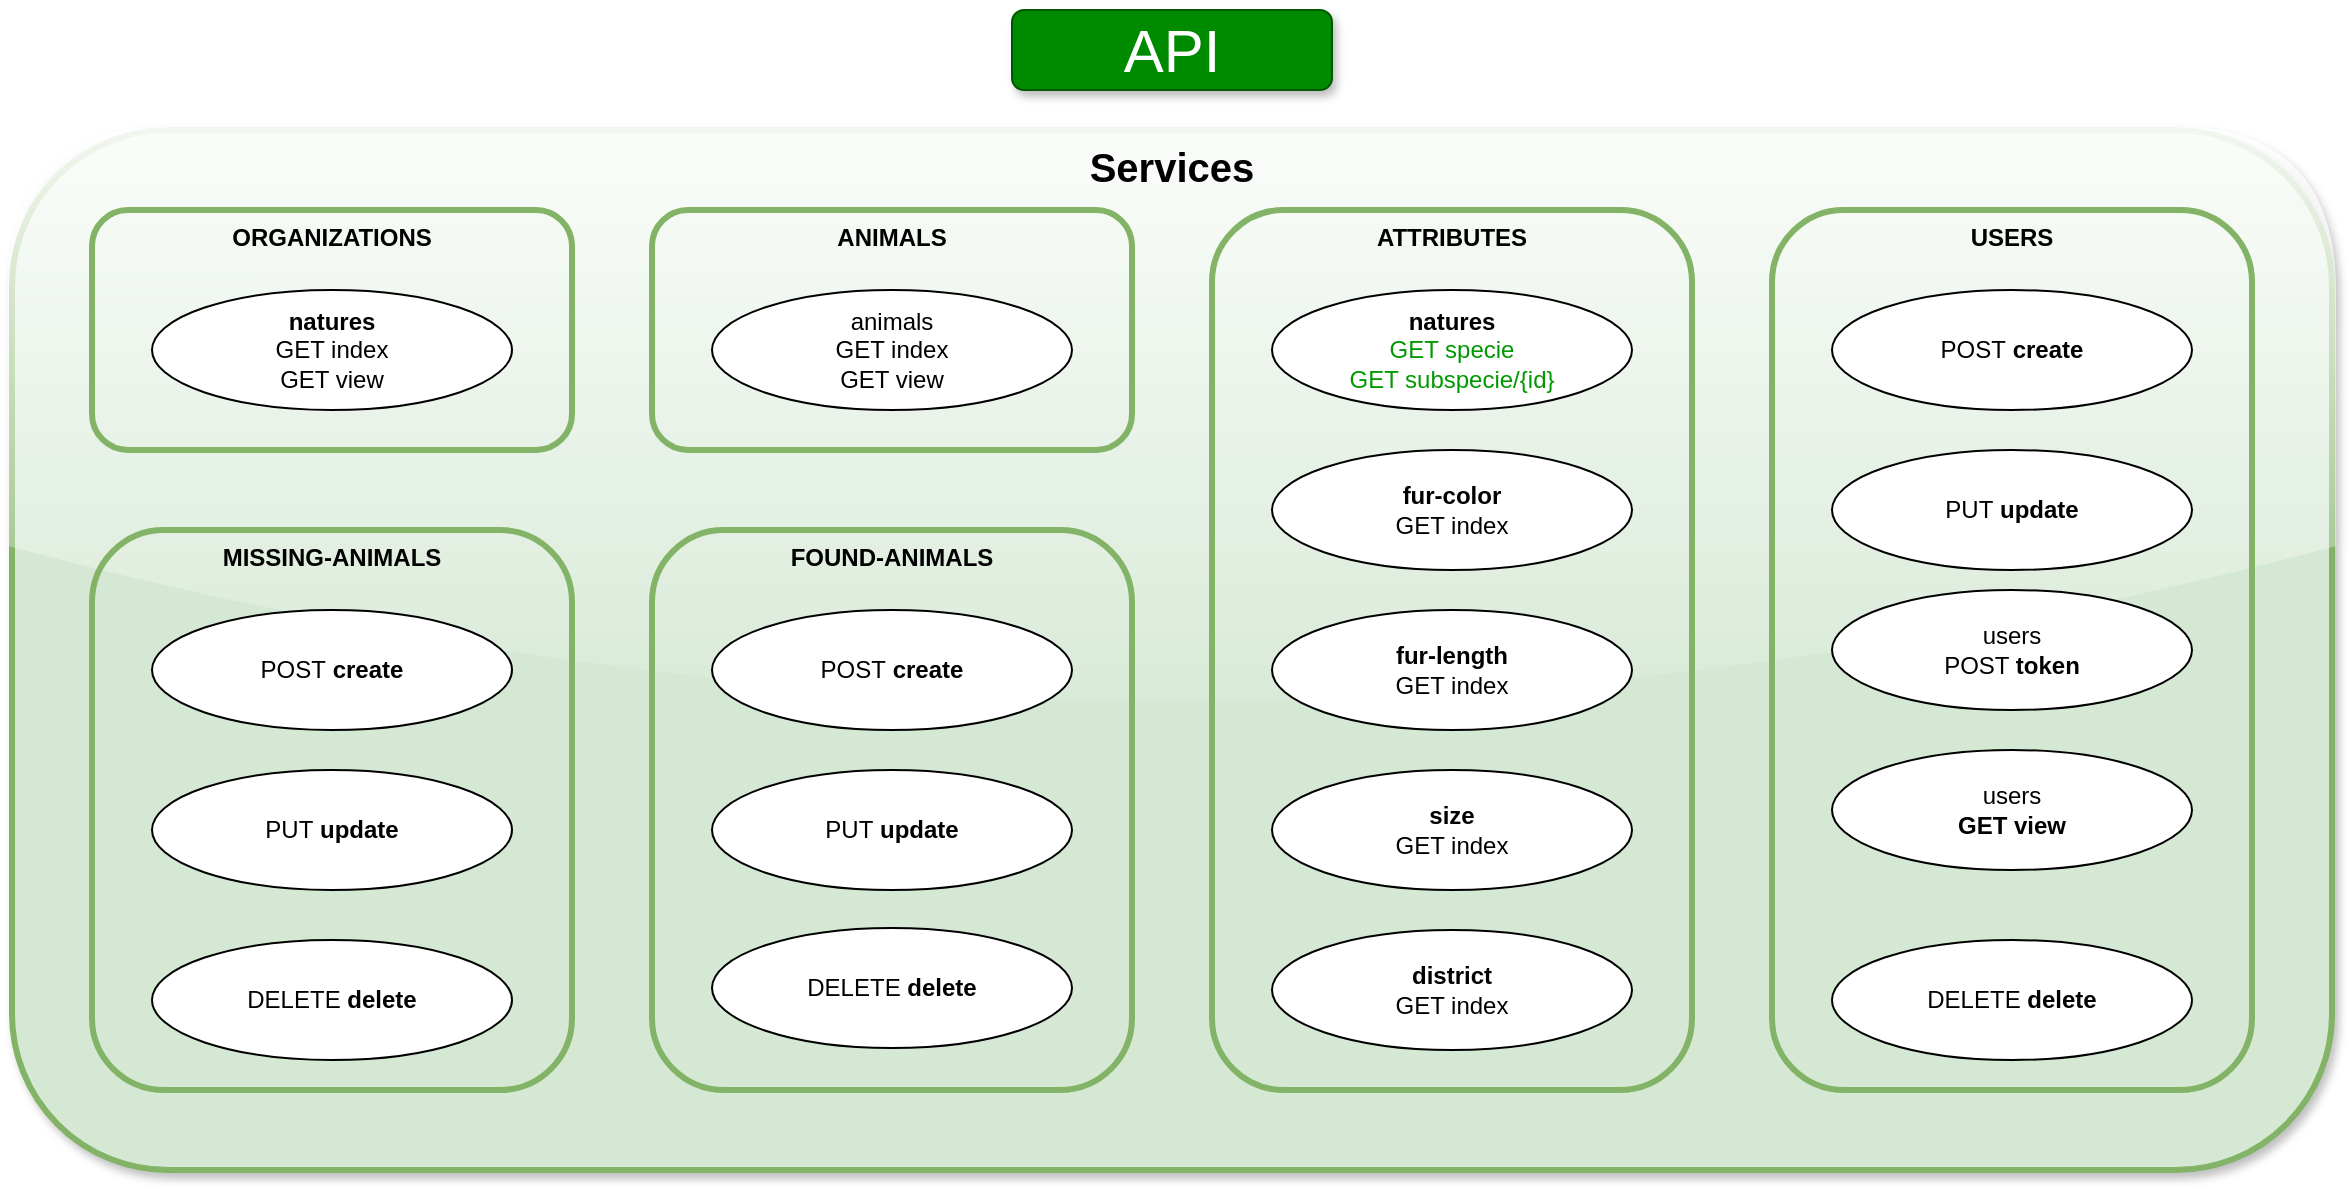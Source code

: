 <mxfile version="12.9.13" type="device"><diagram id="he8Y9W-l-CtBFMt19x_J" name="Page-1"><mxGraphModel dx="3327" dy="967" grid="1" gridSize="10" guides="1" tooltips="1" connect="1" arrows="1" fold="1" page="1" pageScale="1" pageWidth="827" pageHeight="1169" math="0" shadow="0"><root><mxCell id="0"/><mxCell id="1" parent="0"/><mxCell id="2PmF6Wx8AGMX61B_a49G-36" value="&lt;font style=&quot;font-size: 20px&quot;&gt;&lt;b&gt;Services&lt;/b&gt;&lt;/font&gt;" style="rounded=1;whiteSpace=wrap;html=1;strokeWidth=3;fillColor=#d5e8d4;verticalAlign=top;strokeColor=#82b366;glass=1;shadow=1;comic=0;" parent="1" vertex="1"><mxGeometry x="-1600" y="120" width="1160" height="520" as="geometry"/></mxCell><mxCell id="2PmF6Wx8AGMX61B_a49G-17" value="&lt;b&gt;MISSING-ANIMALS&lt;/b&gt;" style="rounded=1;whiteSpace=wrap;html=1;fillColor=none;strokeColor=#82b366;strokeWidth=3;verticalAlign=top;" parent="1" vertex="1"><mxGeometry x="-1560" y="320" width="240" height="280" as="geometry"/></mxCell><mxCell id="2PmF6Wx8AGMX61B_a49G-19" value="DELETE&amp;nbsp;&lt;b&gt;delete&lt;/b&gt;" style="ellipse;whiteSpace=wrap;html=1;" parent="1" vertex="1"><mxGeometry x="-1530" y="525" width="180" height="60" as="geometry"/></mxCell><mxCell id="2PmF6Wx8AGMX61B_a49G-32" value="" style="group" parent="1" vertex="1" connectable="0"><mxGeometry x="-1280" y="160" width="240" height="120" as="geometry"/></mxCell><mxCell id="2PmF6Wx8AGMX61B_a49G-5" value="&lt;b&gt;ANIMALS&lt;/b&gt;" style="rounded=1;whiteSpace=wrap;html=1;fillColor=none;strokeColor=#82b366;strokeWidth=3;verticalAlign=top;" parent="2PmF6Wx8AGMX61B_a49G-32" vertex="1"><mxGeometry width="240" height="120" as="geometry"/></mxCell><mxCell id="2PmF6Wx8AGMX61B_a49G-6" value="animals&lt;br&gt;GET index&lt;br&gt;GET view" style="ellipse;whiteSpace=wrap;html=1;" parent="2PmF6Wx8AGMX61B_a49G-32" vertex="1"><mxGeometry x="30" y="40" width="180" height="60" as="geometry"/></mxCell><mxCell id="2PmF6Wx8AGMX61B_a49G-33" value="" style="group" parent="1" vertex="1" connectable="0"><mxGeometry x="-1560" y="160" width="240" height="120" as="geometry"/></mxCell><mxCell id="2PmF6Wx8AGMX61B_a49G-10" value="&lt;b&gt;ORGANIZATIONS&lt;/b&gt;" style="rounded=1;whiteSpace=wrap;html=1;fillColor=none;strokeColor=#82b366;strokeWidth=3;verticalAlign=top;" parent="2PmF6Wx8AGMX61B_a49G-33" vertex="1"><mxGeometry width="240" height="120" as="geometry"/></mxCell><mxCell id="2PmF6Wx8AGMX61B_a49G-11" value="&lt;b&gt;natures&lt;/b&gt;&lt;br&gt;GET index&lt;br&gt;GET view" style="ellipse;whiteSpace=wrap;html=1;" parent="2PmF6Wx8AGMX61B_a49G-33" vertex="1"><mxGeometry x="30" y="40" width="180" height="60" as="geometry"/></mxCell><mxCell id="2PmF6Wx8AGMX61B_a49G-37" value="API" style="text;html=1;strokeColor=#005700;fillColor=#008a00;align=center;verticalAlign=middle;whiteSpace=wrap;rounded=1;fontSize=30;glass=0;shadow=1;comic=0;fontColor=#ffffff;" parent="1" vertex="1"><mxGeometry x="-1100" y="60" width="160" height="40" as="geometry"/></mxCell><mxCell id="2PmF6Wx8AGMX61B_a49G-39" value="" style="group" parent="1" vertex="1" connectable="0"><mxGeometry x="-1280" y="320" width="240" height="280" as="geometry"/></mxCell><mxCell id="2PmF6Wx8AGMX61B_a49G-22" value="&lt;b&gt;FOUND-ANIMALS&lt;/b&gt;" style="rounded=1;whiteSpace=wrap;html=1;fillColor=none;strokeColor=#82b366;strokeWidth=3;verticalAlign=top;" parent="2PmF6Wx8AGMX61B_a49G-39" vertex="1"><mxGeometry width="240" height="280" as="geometry"/></mxCell><mxCell id="2PmF6Wx8AGMX61B_a49G-27" value="POST&amp;nbsp;&lt;b&gt;create&lt;/b&gt;" style="ellipse;whiteSpace=wrap;html=1;" parent="2PmF6Wx8AGMX61B_a49G-39" vertex="1"><mxGeometry x="30" y="40" width="180" height="60" as="geometry"/></mxCell><mxCell id="2PmF6Wx8AGMX61B_a49G-28" value="DELETE&amp;nbsp;&lt;b&gt;delete&lt;/b&gt;" style="ellipse;whiteSpace=wrap;html=1;" parent="2PmF6Wx8AGMX61B_a49G-39" vertex="1"><mxGeometry x="30" y="199" width="180" height="60" as="geometry"/></mxCell><mxCell id="2PmF6Wx8AGMX61B_a49G-29" value="PUT&amp;nbsp;&lt;b&gt;update&lt;/b&gt;" style="ellipse;whiteSpace=wrap;html=1;" parent="2PmF6Wx8AGMX61B_a49G-39" vertex="1"><mxGeometry x="30" y="120" width="180" height="60" as="geometry"/></mxCell><mxCell id="2PmF6Wx8AGMX61B_a49G-4" value="&lt;b&gt;ATTRIBUTES&lt;/b&gt;" style="rounded=1;whiteSpace=wrap;html=1;fillColor=none;strokeColor=#82b366;strokeWidth=3;verticalAlign=top;" parent="1" vertex="1"><mxGeometry x="-1000" y="160" width="240" height="440" as="geometry"/></mxCell><mxCell id="mVnvOwqQ0oPWE1HxIpxo-1" value="&lt;b&gt;natures&lt;/b&gt;&lt;br&gt;&lt;font color=&quot;#009900&quot;&gt;GET specie&lt;/font&gt;&lt;br&gt;&lt;font color=&quot;#009900&quot;&gt;GET subspecie/{id}&lt;/font&gt;" style="ellipse;whiteSpace=wrap;html=1;" parent="1" vertex="1"><mxGeometry x="-970" y="200" width="180" height="60" as="geometry"/></mxCell><mxCell id="2PmF6Wx8AGMX61B_a49G-1" value="&lt;b&gt;fur-length&lt;/b&gt;&lt;br&gt;GET index" style="ellipse;whiteSpace=wrap;html=1;" parent="1" vertex="1"><mxGeometry x="-970" y="360" width="180" height="60" as="geometry"/></mxCell><mxCell id="2PmF6Wx8AGMX61B_a49G-2" value="&lt;b&gt;fur-color&lt;/b&gt;&lt;br&gt;GET index" style="ellipse;whiteSpace=wrap;html=1;" parent="1" vertex="1"><mxGeometry x="-970" y="280" width="180" height="60" as="geometry"/></mxCell><mxCell id="2PmF6Wx8AGMX61B_a49G-3" value="&lt;b&gt;size&lt;/b&gt;&lt;br&gt;GET index" style="ellipse;whiteSpace=wrap;html=1;" parent="1" vertex="1"><mxGeometry x="-970" y="440" width="180" height="60" as="geometry"/></mxCell><mxCell id="RMB9iHh7hZeEucShZwVa-1" value="&lt;b&gt;district&lt;/b&gt;&lt;br&gt;GET index" style="ellipse;whiteSpace=wrap;html=1;" parent="1" vertex="1"><mxGeometry x="-970" y="520" width="180" height="60" as="geometry"/></mxCell><mxCell id="cXu2I44zzl5evezzkJwT-2" value="&lt;b&gt;USERS&lt;/b&gt;" style="rounded=1;whiteSpace=wrap;html=1;fillColor=none;strokeColor=#82b366;strokeWidth=3;verticalAlign=top;" vertex="1" parent="1"><mxGeometry x="-720" y="160" width="240" height="440" as="geometry"/></mxCell><mxCell id="cXu2I44zzl5evezzkJwT-3" value="POST&amp;nbsp;&lt;b&gt;create&lt;/b&gt;" style="ellipse;whiteSpace=wrap;html=1;" vertex="1" parent="1"><mxGeometry x="-690" y="200" width="180" height="60" as="geometry"/></mxCell><mxCell id="cXu2I44zzl5evezzkJwT-4" value="DELETE&amp;nbsp;&lt;b&gt;delete&lt;/b&gt;" style="ellipse;whiteSpace=wrap;html=1;" vertex="1" parent="1"><mxGeometry x="-690" y="525" width="180" height="60" as="geometry"/></mxCell><mxCell id="cXu2I44zzl5evezzkJwT-5" value="PUT&amp;nbsp;&lt;b&gt;update&lt;/b&gt;" style="ellipse;whiteSpace=wrap;html=1;" vertex="1" parent="1"><mxGeometry x="-690" y="280" width="180" height="60" as="geometry"/></mxCell><mxCell id="cXu2I44zzl5evezzkJwT-7" value="users&lt;br&gt;POST &lt;b&gt;token&lt;/b&gt;" style="ellipse;whiteSpace=wrap;html=1;" vertex="1" parent="1"><mxGeometry x="-690" y="350" width="180" height="60" as="geometry"/></mxCell><mxCell id="cXu2I44zzl5evezzkJwT-8" value="users&lt;br&gt;&lt;b&gt;GET view&lt;/b&gt;" style="ellipse;whiteSpace=wrap;html=1;" vertex="1" parent="1"><mxGeometry x="-690" y="430" width="180" height="60" as="geometry"/></mxCell><mxCell id="2PmF6Wx8AGMX61B_a49G-18" value="POST&amp;nbsp;&lt;b&gt;create&lt;/b&gt;" style="ellipse;whiteSpace=wrap;html=1;" parent="1" vertex="1"><mxGeometry x="-1530" y="360" width="180" height="60" as="geometry"/></mxCell><mxCell id="2PmF6Wx8AGMX61B_a49G-20" value="PUT&amp;nbsp;&lt;b&gt;update&lt;/b&gt;" style="ellipse;whiteSpace=wrap;html=1;" parent="1" vertex="1"><mxGeometry x="-1530" y="440" width="180" height="60" as="geometry"/></mxCell></root></mxGraphModel></diagram></mxfile>